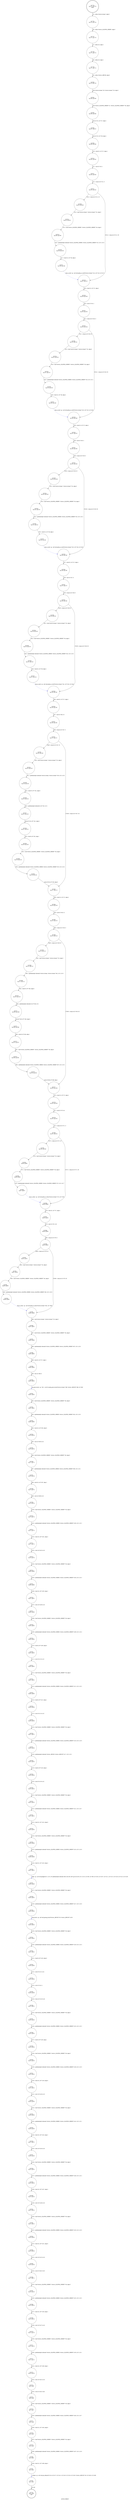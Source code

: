 digraph process_ellipse2 {
label="process_ellipse2"
37793 [label="N37793\n(rp:0, ep:0)\nexit", shape="doublecircle"]
37794 [label="N37794\n(rp:175, ep:175)\nentry", shape="doublecircle"]
37794 -> 37796 [label="%5 = alloca %struct.stream*, align 8"]
37796 [label="N37796\n(rp:174, ep:174)", shape="circle"]
37796 -> 37797 [label="%6 = alloca %struct._ELLIPSE2_ORDER*, align 8"]
37797 [label="N37797\n(rp:173, ep:173)", shape="circle"]
37797 -> 37798 [label="%7 = alloca i32, align 4"]
37798 [label="N37798\n(rp:172, ep:172)", shape="circle"]
37798 -> 37799 [label="%8 = alloca i32, align 4"]
37799 [label="N37799\n(rp:171, ep:171)", shape="circle"]
37799 -> 37800 [label="%9 = alloca %struct._BRUSH, align 8"]
37800 [label="N37800\n(rp:170, ep:170)", shape="circle"]
37800 -> 37802 [label="store %struct.stream* %0, %struct.stream** %5, align 8"]
37802 [label="N37802\n(rp:169, ep:169)", shape="circle"]
37802 -> 37804 [label="store %struct._ELLIPSE2_ORDER* %1, %struct._ELLIPSE2_ORDER** %6, align 8"]
37804 [label="N37804\n(rp:168, ep:168)", shape="circle"]
37804 -> 37806 [label="store i32 %2, i32* %7, align 4"]
37806 [label="N37806\n(rp:167, ep:167)", shape="circle"]
37806 -> 37809 [label="store i32 %3, i32* %8, align 4"]
37809 [label="N37809\n(rp:166, ep:166)", shape="circle"]
37809 -> 37810 [label="%10 = load i32, i32* %7, align 4"]
37810 [label="N37810\n(rp:165, ep:165)", shape="circle"]
37810 -> 37811 [label="%11 = and i32 %10, 1"]
37811 [label="N37811\n(rp:164, ep:164)", shape="circle"]
37811 -> 37812 [label="%12 = icmp ne i32 %11, 0"]
37812 [label="N37812\n(rp:163, ep:163)", shape="circle"]
37812 -> 37983 [label="[%12 = icmp ne i32 %11, 0]"]
37812 -> 37819 [label="[!(%12 = icmp ne i32 %11, 0)]"]
37814 [label="N37814\n(rp:161, ep:161)", shape="circle"]
37814 -> 37815 [label="%15 = load %struct._ELLIPSE2_ORDER*, %struct._ELLIPSE2_ORDER** %6, align 8"]
37815 [label="N37815\n(rp:160, ep:160)", shape="circle"]
37815 -> 37816 [label="%16 = getelementptr inbounds %struct._ELLIPSE2_ORDER, %struct._ELLIPSE2_ORDER* %15, i32 0, i32 0"]
37816 [label="N37816\n(rp:159, ep:159)", shape="circle"]
37816 -> 37817 [label="%17 = load i32, i32* %8, align 4"]
37817 [label="N37817\n(rp:158, ep:158)", shape="circle"]
37817 -> 37819 [label="rdp_in_coord --@-- call void @rdp_in_coord(%struct.stream* %14, i16* %16, i32 %17)", style="dashed", color="blue"]
37819 [label="N37819\n(rp:157, ep:157)", shape="circle"]
37819 -> 37820 [label="%19 = load i32, i32* %7, align 4"]
37820 [label="N37820\n(rp:156, ep:156)", shape="circle"]
37820 -> 37821 [label="%20 = and i32 %19, 2"]
37821 [label="N37821\n(rp:155, ep:155)", shape="circle"]
37821 -> 37822 [label="%21 = icmp ne i32 %20, 0"]
37822 [label="N37822\n(rp:154, ep:154)", shape="circle"]
37822 -> 37985 [label="[%21 = icmp ne i32 %20, 0]"]
37822 -> 37829 [label="[!(%21 = icmp ne i32 %20, 0)]"]
37824 [label="N37824\n(rp:152, ep:152)", shape="circle"]
37824 -> 37825 [label="%24 = load %struct._ELLIPSE2_ORDER*, %struct._ELLIPSE2_ORDER** %6, align 8"]
37825 [label="N37825\n(rp:151, ep:151)", shape="circle"]
37825 -> 37826 [label="%25 = getelementptr inbounds %struct._ELLIPSE2_ORDER, %struct._ELLIPSE2_ORDER* %24, i32 0, i32 1"]
37826 [label="N37826\n(rp:150, ep:150)", shape="circle"]
37826 -> 37827 [label="%26 = load i32, i32* %8, align 4"]
37827 [label="N37827\n(rp:149, ep:149)", shape="circle"]
37827 -> 37829 [label="rdp_in_coord --@-- call void @rdp_in_coord(%struct.stream* %23, i16* %25, i32 %26)", style="dashed", color="blue"]
37829 [label="N37829\n(rp:148, ep:148)", shape="circle"]
37829 -> 37830 [label="%28 = load i32, i32* %7, align 4"]
37830 [label="N37830\n(rp:147, ep:147)", shape="circle"]
37830 -> 37831 [label="%29 = and i32 %28, 4"]
37831 [label="N37831\n(rp:146, ep:146)", shape="circle"]
37831 -> 37832 [label="%30 = icmp ne i32 %29, 0"]
37832 [label="N37832\n(rp:145, ep:145)", shape="circle"]
37832 -> 37987 [label="[%30 = icmp ne i32 %29, 0]"]
37832 -> 37839 [label="[!(%30 = icmp ne i32 %29, 0)]"]
37834 [label="N37834\n(rp:143, ep:143)", shape="circle"]
37834 -> 37835 [label="%33 = load %struct._ELLIPSE2_ORDER*, %struct._ELLIPSE2_ORDER** %6, align 8"]
37835 [label="N37835\n(rp:142, ep:142)", shape="circle"]
37835 -> 37836 [label="%34 = getelementptr inbounds %struct._ELLIPSE2_ORDER, %struct._ELLIPSE2_ORDER* %33, i32 0, i32 2"]
37836 [label="N37836\n(rp:141, ep:141)", shape="circle"]
37836 -> 37837 [label="%35 = load i32, i32* %8, align 4"]
37837 [label="N37837\n(rp:140, ep:140)", shape="circle"]
37837 -> 37839 [label="rdp_in_coord --@-- call void @rdp_in_coord(%struct.stream* %32, i16* %34, i32 %35)", style="dashed", color="blue"]
37839 [label="N37839\n(rp:139, ep:139)", shape="circle"]
37839 -> 37840 [label="%37 = load i32, i32* %7, align 4"]
37840 [label="N37840\n(rp:138, ep:138)", shape="circle"]
37840 -> 37841 [label="%38 = and i32 %37, 8"]
37841 [label="N37841\n(rp:137, ep:137)", shape="circle"]
37841 -> 37842 [label="%39 = icmp ne i32 %38, 0"]
37842 [label="N37842\n(rp:136, ep:136)", shape="circle"]
37842 -> 37989 [label="[%39 = icmp ne i32 %38, 0]"]
37842 -> 37849 [label="[!(%39 = icmp ne i32 %38, 0)]"]
37844 [label="N37844\n(rp:134, ep:134)", shape="circle"]
37844 -> 37845 [label="%42 = load %struct._ELLIPSE2_ORDER*, %struct._ELLIPSE2_ORDER** %6, align 8"]
37845 [label="N37845\n(rp:133, ep:133)", shape="circle"]
37845 -> 37846 [label="%43 = getelementptr inbounds %struct._ELLIPSE2_ORDER, %struct._ELLIPSE2_ORDER* %42, i32 0, i32 3"]
37846 [label="N37846\n(rp:132, ep:132)", shape="circle"]
37846 -> 37847 [label="%44 = load i32, i32* %8, align 4"]
37847 [label="N37847\n(rp:131, ep:131)", shape="circle"]
37847 -> 37849 [label="rdp_in_coord --@-- call void @rdp_in_coord(%struct.stream* %41, i16* %43, i32 %44)", style="dashed", color="blue"]
37849 [label="N37849\n(rp:130, ep:130)", shape="circle"]
37849 -> 37850 [label="%46 = load i32, i32* %7, align 4"]
37850 [label="N37850\n(rp:129, ep:129)", shape="circle"]
37850 -> 37851 [label="%47 = and i32 %46, 16"]
37851 [label="N37851\n(rp:128, ep:128)", shape="circle"]
37851 -> 37852 [label="%48 = icmp ne i32 %47, 0"]
37852 [label="N37852\n(rp:127, ep:127)", shape="circle"]
37852 -> 37991 [label="[%48 = icmp ne i32 %47, 0]"]
37852 -> 37863 [label="[!(%48 = icmp ne i32 %47, 0)]"]
37854 [label="N37854\n(rp:125, ep:125)", shape="circle"]
37854 -> 37855 [label="%51 = getelementptr inbounds %struct.stream, %struct.stream* %50, i32 0, i32 0"]
37855 [label="N37855\n(rp:124, ep:124)", shape="circle"]
37855 -> 37856 [label="%52 = load i8*, i8** %51, align 8"]
37856 [label="N37856\n(rp:123, ep:123)", shape="circle"]
37856 -> 37857 [label="%53 = getelementptr inbounds i8, i8* %52, i32 1"]
37857 [label="N37857\n(rp:122, ep:122)", shape="circle"]
37857 -> 37858 [label="store i8* %53, i8** %51, align 8"]
37858 [label="N37858\n(rp:121, ep:121)", shape="circle"]
37858 -> 37859 [label="%54 = load i8, i8* %52, align 1"]
37859 [label="N37859\n(rp:120, ep:120)", shape="circle"]
37859 -> 37860 [label="%55 = load %struct._ELLIPSE2_ORDER*, %struct._ELLIPSE2_ORDER** %6, align 8"]
37860 [label="N37860\n(rp:119, ep:119)", shape="circle"]
37860 -> 37861 [label="%56 = getelementptr inbounds %struct._ELLIPSE2_ORDER, %struct._ELLIPSE2_ORDER* %55, i32 0, i32 4"]
37861 [label="N37861\n(rp:118, ep:118)", shape="circle"]
37861 -> 37863 [label="store i8 %54, i8* %56, align 8"]
37863 [label="N37863\n(rp:117, ep:117)", shape="circle"]
37863 -> 37864 [label="%58 = load i32, i32* %7, align 4"]
37864 [label="N37864\n(rp:116, ep:116)", shape="circle"]
37864 -> 37865 [label="%59 = and i32 %58, 32"]
37865 [label="N37865\n(rp:115, ep:115)", shape="circle"]
37865 -> 37866 [label="%60 = icmp ne i32 %59, 0"]
37866 [label="N37866\n(rp:114, ep:114)", shape="circle"]
37866 -> 37993 [label="[%60 = icmp ne i32 %59, 0]"]
37866 -> 37877 [label="[!(%60 = icmp ne i32 %59, 0)]"]
37868 [label="N37868\n(rp:112, ep:112)", shape="circle"]
37868 -> 37869 [label="%63 = getelementptr inbounds %struct.stream, %struct.stream* %62, i32 0, i32 0"]
37869 [label="N37869\n(rp:111, ep:111)", shape="circle"]
37869 -> 37870 [label="%64 = load i8*, i8** %63, align 8"]
37870 [label="N37870\n(rp:110, ep:110)", shape="circle"]
37870 -> 37871 [label="%65 = getelementptr inbounds i8, i8* %64, i32 1"]
37871 [label="N37871\n(rp:109, ep:109)", shape="circle"]
37871 -> 37872 [label="store i8* %65, i8** %63, align 8"]
37872 [label="N37872\n(rp:108, ep:108)", shape="circle"]
37872 -> 37873 [label="%66 = load i8, i8* %64, align 1"]
37873 [label="N37873\n(rp:107, ep:107)", shape="circle"]
37873 -> 37874 [label="%67 = load %struct._ELLIPSE2_ORDER*, %struct._ELLIPSE2_ORDER** %6, align 8"]
37874 [label="N37874\n(rp:106, ep:106)", shape="circle"]
37874 -> 37875 [label="%68 = getelementptr inbounds %struct._ELLIPSE2_ORDER, %struct._ELLIPSE2_ORDER* %67, i32 0, i32 5"]
37875 [label="N37875\n(rp:105, ep:105)", shape="circle"]
37875 -> 37877 [label="store i8 %66, i8* %68, align 1"]
37877 [label="N37877\n(rp:104, ep:104)", shape="circle"]
37877 -> 37878 [label="%70 = load i32, i32* %7, align 4"]
37878 [label="N37878\n(rp:103, ep:103)", shape="circle"]
37878 -> 37879 [label="%71 = and i32 %70, 64"]
37879 [label="N37879\n(rp:102, ep:102)", shape="circle"]
37879 -> 37880 [label="%72 = icmp ne i32 %71, 0"]
37880 [label="N37880\n(rp:101, ep:101)", shape="circle"]
37880 -> 37995 [label="[%72 = icmp ne i32 %71, 0]"]
37880 -> 37886 [label="[!(%72 = icmp ne i32 %71, 0)]"]
37882 [label="N37882\n(rp:99, ep:99)", shape="circle"]
37882 -> 37883 [label="%75 = load %struct._ELLIPSE2_ORDER*, %struct._ELLIPSE2_ORDER** %6, align 8"]
37883 [label="N37883\n(rp:98, ep:98)", shape="circle"]
37883 -> 37884 [label="%76 = getelementptr inbounds %struct._ELLIPSE2_ORDER, %struct._ELLIPSE2_ORDER* %75, i32 0, i32 7"]
37884 [label="N37884\n(rp:97, ep:97)", shape="circle"]
37884 -> 37886 [label="rdp_in_colour --@-- call void @rdp_in_colour(%struct.stream* %74, i32* %76)", style="dashed", color="blue"]
37886 [label="N37886\n(rp:96, ep:96)", shape="circle"]
37886 -> 37887 [label="%78 = load i32, i32* %7, align 4"]
37887 [label="N37887\n(rp:95, ep:95)", shape="circle"]
37887 -> 37888 [label="%79 = and i32 %78, 128"]
37888 [label="N37888\n(rp:94, ep:94)", shape="circle"]
37888 -> 37889 [label="%80 = icmp ne i32 %79, 0"]
37889 [label="N37889\n(rp:93, ep:93)", shape="circle"]
37889 -> 37997 [label="[%80 = icmp ne i32 %79, 0]"]
37889 -> 37895 [label="[!(%80 = icmp ne i32 %79, 0)]"]
37891 [label="N37891\n(rp:91, ep:91)", shape="circle"]
37891 -> 37892 [label="%83 = load %struct._ELLIPSE2_ORDER*, %struct._ELLIPSE2_ORDER** %6, align 8"]
37892 [label="N37892\n(rp:90, ep:90)", shape="circle"]
37892 -> 37893 [label="%84 = getelementptr inbounds %struct._ELLIPSE2_ORDER, %struct._ELLIPSE2_ORDER* %83, i32 0, i32 8"]
37893 [label="N37893\n(rp:89, ep:89)", shape="circle"]
37893 -> 37895 [label="rdp_in_colour --@-- call void @rdp_in_colour(%struct.stream* %82, i32* %84)", style="dashed", color="blue"]
37895 [label="N37895\n(rp:88, ep:88)", shape="circle"]
37895 -> 37896 [label="%86 = load %struct.stream*, %struct.stream** %5, align 8"]
37896 [label="N37896\n(rp:87, ep:87)", shape="circle"]
37896 -> 37897 [label="%87 = load %struct._ELLIPSE2_ORDER*, %struct._ELLIPSE2_ORDER** %6, align 8"]
37897 [label="N37897\n(rp:86, ep:86)", shape="circle"]
37897 -> 37898 [label="%88 = getelementptr inbounds %struct._ELLIPSE2_ORDER, %struct._ELLIPSE2_ORDER* %87, i32 0, i32 6"]
37898 [label="N37898\n(rp:85, ep:85)", shape="circle"]
37898 -> 37899 [label="%89 = load i32, i32* %7, align 4"]
37899 [label="N37899\n(rp:84, ep:84)", shape="circle"]
37899 -> 37900 [label="%90 = lshr i32 %89, 8"]
37900 [label="N37900\n(rp:83, ep:83)", shape="circle"]
37900 -> 37901 [label="rdp_parse_brush --@-- %91 = call i32 @rdp_parse_brush(%struct.stream* %86, %struct._BRUSH* %88, i32 %90)", style="dashed", color="blue"]
37901 [label="N37901\n(rp:82, ep:82)", shape="circle"]
37901 -> 37902 [label="%92 = load %struct._ELLIPSE2_ORDER*, %struct._ELLIPSE2_ORDER** %6, align 8"]
37902 [label="N37902\n(rp:81, ep:81)", shape="circle"]
37902 -> 37903 [label="%93 = getelementptr inbounds %struct._ELLIPSE2_ORDER, %struct._ELLIPSE2_ORDER* %92, i32 0, i32 0"]
37903 [label="N37903\n(rp:80, ep:80)", shape="circle"]
37903 -> 37904 [label="%94 = load i16, i16* %93, align 8"]
37904 [label="N37904\n(rp:79, ep:79)", shape="circle"]
37904 -> 37905 [label="%95 = sext i16 %94 to i32"]
37905 [label="N37905\n(rp:78, ep:78)", shape="circle"]
37905 -> 37906 [label="%96 = load %struct._ELLIPSE2_ORDER*, %struct._ELLIPSE2_ORDER** %6, align 8"]
37906 [label="N37906\n(rp:77, ep:77)", shape="circle"]
37906 -> 37907 [label="%97 = getelementptr inbounds %struct._ELLIPSE2_ORDER, %struct._ELLIPSE2_ORDER* %96, i32 0, i32 1"]
37907 [label="N37907\n(rp:76, ep:76)", shape="circle"]
37907 -> 37908 [label="%98 = load i16, i16* %97, align 2"]
37908 [label="N37908\n(rp:75, ep:75)", shape="circle"]
37908 -> 37909 [label="%99 = sext i16 %98 to i32"]
37909 [label="N37909\n(rp:74, ep:74)", shape="circle"]
37909 -> 37910 [label="%100 = load %struct._ELLIPSE2_ORDER*, %struct._ELLIPSE2_ORDER** %6, align 8"]
37910 [label="N37910\n(rp:73, ep:73)", shape="circle"]
37910 -> 37911 [label="%101 = getelementptr inbounds %struct._ELLIPSE2_ORDER, %struct._ELLIPSE2_ORDER* %100, i32 0, i32 2"]
37911 [label="N37911\n(rp:72, ep:72)", shape="circle"]
37911 -> 37912 [label="%102 = load i16, i16* %101, align 4"]
37912 [label="N37912\n(rp:71, ep:71)", shape="circle"]
37912 -> 37913 [label="%103 = sext i16 %102 to i32"]
37913 [label="N37913\n(rp:70, ep:70)", shape="circle"]
37913 -> 37914 [label="%104 = load %struct._ELLIPSE2_ORDER*, %struct._ELLIPSE2_ORDER** %6, align 8"]
37914 [label="N37914\n(rp:69, ep:69)", shape="circle"]
37914 -> 37915 [label="%105 = getelementptr inbounds %struct._ELLIPSE2_ORDER, %struct._ELLIPSE2_ORDER* %104, i32 0, i32 3"]
37915 [label="N37915\n(rp:68, ep:68)", shape="circle"]
37915 -> 37916 [label="%106 = load i16, i16* %105, align 2"]
37916 [label="N37916\n(rp:67, ep:67)", shape="circle"]
37916 -> 37917 [label="%107 = sext i16 %106 to i32"]
37917 [label="N37917\n(rp:66, ep:66)", shape="circle"]
37917 -> 37918 [label="%108 = load %struct._ELLIPSE2_ORDER*, %struct._ELLIPSE2_ORDER** %6, align 8"]
37918 [label="N37918\n(rp:65, ep:65)", shape="circle"]
37918 -> 37919 [label="%109 = getelementptr inbounds %struct._ELLIPSE2_ORDER, %struct._ELLIPSE2_ORDER* %108, i32 0, i32 4"]
37919 [label="N37919\n(rp:64, ep:64)", shape="circle"]
37919 -> 37920 [label="%110 = load i8, i8* %109, align 8"]
37920 [label="N37920\n(rp:63, ep:63)", shape="circle"]
37920 -> 37921 [label="%111 = zext i8 %110 to i32"]
37921 [label="N37921\n(rp:62, ep:62)", shape="circle"]
37921 -> 37922 [label="%112 = load %struct._ELLIPSE2_ORDER*, %struct._ELLIPSE2_ORDER** %6, align 8"]
37922 [label="N37922\n(rp:61, ep:61)", shape="circle"]
37922 -> 37923 [label="%113 = getelementptr inbounds %struct._ELLIPSE2_ORDER, %struct._ELLIPSE2_ORDER* %112, i32 0, i32 5"]
37923 [label="N37923\n(rp:60, ep:60)", shape="circle"]
37923 -> 37924 [label="%114 = load i8, i8* %113, align 1"]
37924 [label="N37924\n(rp:59, ep:59)", shape="circle"]
37924 -> 37925 [label="%115 = zext i8 %114 to i32"]
37925 [label="N37925\n(rp:58, ep:58)", shape="circle"]
37925 -> 37926 [label="%116 = load %struct._ELLIPSE2_ORDER*, %struct._ELLIPSE2_ORDER** %6, align 8"]
37926 [label="N37926\n(rp:57, ep:57)", shape="circle"]
37926 -> 37927 [label="%117 = getelementptr inbounds %struct._ELLIPSE2_ORDER, %struct._ELLIPSE2_ORDER* %116, i32 0, i32 6"]
37927 [label="N37927\n(rp:56, ep:56)", shape="circle"]
37927 -> 37928 [label="%118 = getelementptr inbounds %struct._BRUSH, %struct._BRUSH* %117, i32 0, i32 2"]
37928 [label="N37928\n(rp:55, ep:55)", shape="circle"]
37928 -> 37929 [label="%119 = load i8, i8* %118, align 2"]
37929 [label="N37929\n(rp:54, ep:54)", shape="circle"]
37929 -> 37930 [label="%120 = zext i8 %119 to i32"]
37930 [label="N37930\n(rp:53, ep:53)", shape="circle"]
37930 -> 37931 [label="%121 = load %struct._ELLIPSE2_ORDER*, %struct._ELLIPSE2_ORDER** %6, align 8"]
37931 [label="N37931\n(rp:52, ep:52)", shape="circle"]
37931 -> 37932 [label="%122 = getelementptr inbounds %struct._ELLIPSE2_ORDER, %struct._ELLIPSE2_ORDER* %121, i32 0, i32 7"]
37932 [label="N37932\n(rp:51, ep:51)", shape="circle"]
37932 -> 37933 [label="%123 = load i32, i32* %122, align 8"]
37933 [label="N37933\n(rp:50, ep:50)", shape="circle"]
37933 -> 37934 [label="%124 = load %struct._ELLIPSE2_ORDER*, %struct._ELLIPSE2_ORDER** %6, align 8"]
37934 [label="N37934\n(rp:49, ep:49)", shape="circle"]
37934 -> 37935 [label="%125 = getelementptr inbounds %struct._ELLIPSE2_ORDER, %struct._ELLIPSE2_ORDER* %124, i32 0, i32 8"]
37935 [label="N37935\n(rp:48, ep:48)", shape="circle"]
37935 -> 37936 [label="%126 = load i32, i32* %125, align 4"]
37936 [label="N37936\n(rp:47, ep:47)", shape="circle"]
37936 -> 37937 [label="logger --@-- call void @logger(i32 5, i32 0, i8* getelementptr inbounds ([84 x i8], [84 x i8]* @.str.34.109, i32 0, i32 0), i32 %95, i32 %99, i32 %103, i32 %107, i32 %111, i32 %115, i32 %120, i32 %123, i32 %126)", style="dashed", color="blue"]
37937 [label="N37937\n(rp:46, ep:46)", shape="circle"]
37937 -> 37938 [label="%127 = load %struct._ELLIPSE2_ORDER*, %struct._ELLIPSE2_ORDER** %6, align 8"]
37938 [label="N37938\n(rp:45, ep:45)", shape="circle"]
37938 -> 37939 [label="%128 = getelementptr inbounds %struct._ELLIPSE2_ORDER, %struct._ELLIPSE2_ORDER* %127, i32 0, i32 6"]
37939 [label="N37939\n(rp:44, ep:44)", shape="circle"]
37939 -> 37940 [label="setup_brush --@-- call void @setup_brush(%struct._BRUSH* %9, %struct._BRUSH* %128)", style="dashed", color="blue"]
37940 [label="N37940\n(rp:43, ep:43)", shape="circle"]
37940 -> 37941 [label="%129 = load %struct._ELLIPSE2_ORDER*, %struct._ELLIPSE2_ORDER** %6, align 8"]
37941 [label="N37941\n(rp:42, ep:42)", shape="circle"]
37941 -> 37942 [label="%130 = getelementptr inbounds %struct._ELLIPSE2_ORDER, %struct._ELLIPSE2_ORDER* %129, i32 0, i32 4"]
37942 [label="N37942\n(rp:41, ep:41)", shape="circle"]
37942 -> 37943 [label="%131 = load i8, i8* %130, align 8"]
37943 [label="N37943\n(rp:40, ep:40)", shape="circle"]
37943 -> 37944 [label="%132 = zext i8 %131 to i32"]
37944 [label="N37944\n(rp:39, ep:39)", shape="circle"]
37944 -> 37945 [label="%133 = sub i32 %132, 1"]
37945 [label="N37945\n(rp:38, ep:38)", shape="circle"]
37945 -> 37946 [label="%134 = trunc i32 %133 to i8"]
37946 [label="N37946\n(rp:37, ep:37)", shape="circle"]
37946 -> 37947 [label="%135 = load %struct._ELLIPSE2_ORDER*, %struct._ELLIPSE2_ORDER** %6, align 8"]
37947 [label="N37947\n(rp:36, ep:36)", shape="circle"]
37947 -> 37948 [label="%136 = getelementptr inbounds %struct._ELLIPSE2_ORDER, %struct._ELLIPSE2_ORDER* %135, i32 0, i32 5"]
37948 [label="N37948\n(rp:35, ep:35)", shape="circle"]
37948 -> 37949 [label="%137 = load i8, i8* %136, align 1"]
37949 [label="N37949\n(rp:34, ep:34)", shape="circle"]
37949 -> 37950 [label="%138 = load %struct._ELLIPSE2_ORDER*, %struct._ELLIPSE2_ORDER** %6, align 8"]
37950 [label="N37950\n(rp:33, ep:33)", shape="circle"]
37950 -> 37951 [label="%139 = getelementptr inbounds %struct._ELLIPSE2_ORDER, %struct._ELLIPSE2_ORDER* %138, i32 0, i32 0"]
37951 [label="N37951\n(rp:32, ep:32)", shape="circle"]
37951 -> 37952 [label="%140 = load i16, i16* %139, align 8"]
37952 [label="N37952\n(rp:31, ep:31)", shape="circle"]
37952 -> 37953 [label="%141 = sext i16 %140 to i32"]
37953 [label="N37953\n(rp:30, ep:30)", shape="circle"]
37953 -> 37954 [label="%142 = load %struct._ELLIPSE2_ORDER*, %struct._ELLIPSE2_ORDER** %6, align 8"]
37954 [label="N37954\n(rp:29, ep:29)", shape="circle"]
37954 -> 37955 [label="%143 = getelementptr inbounds %struct._ELLIPSE2_ORDER, %struct._ELLIPSE2_ORDER* %142, i32 0, i32 1"]
37955 [label="N37955\n(rp:28, ep:28)", shape="circle"]
37955 -> 37956 [label="%144 = load i16, i16* %143, align 2"]
37956 [label="N37956\n(rp:27, ep:27)", shape="circle"]
37956 -> 37957 [label="%145 = sext i16 %144 to i32"]
37957 [label="N37957\n(rp:26, ep:26)", shape="circle"]
37957 -> 37958 [label="%146 = load %struct._ELLIPSE2_ORDER*, %struct._ELLIPSE2_ORDER** %6, align 8"]
37958 [label="N37958\n(rp:25, ep:25)", shape="circle"]
37958 -> 37959 [label="%147 = getelementptr inbounds %struct._ELLIPSE2_ORDER, %struct._ELLIPSE2_ORDER* %146, i32 0, i32 2"]
37959 [label="N37959\n(rp:24, ep:24)", shape="circle"]
37959 -> 37960 [label="%148 = load i16, i16* %147, align 4"]
37960 [label="N37960\n(rp:23, ep:23)", shape="circle"]
37960 -> 37961 [label="%149 = sext i16 %148 to i32"]
37961 [label="N37961\n(rp:22, ep:22)", shape="circle"]
37961 -> 37962 [label="%150 = load %struct._ELLIPSE2_ORDER*, %struct._ELLIPSE2_ORDER** %6, align 8"]
37962 [label="N37962\n(rp:21, ep:21)", shape="circle"]
37962 -> 37963 [label="%151 = getelementptr inbounds %struct._ELLIPSE2_ORDER, %struct._ELLIPSE2_ORDER* %150, i32 0, i32 0"]
37963 [label="N37963\n(rp:20, ep:20)", shape="circle"]
37963 -> 37964 [label="%152 = load i16, i16* %151, align 8"]
37964 [label="N37964\n(rp:19, ep:19)", shape="circle"]
37964 -> 37965 [label="%153 = sext i16 %152 to i32"]
37965 [label="N37965\n(rp:18, ep:18)", shape="circle"]
37965 -> 37966 [label="%154 = sub i32 %149, %153"]
37966 [label="N37966\n(rp:17, ep:17)", shape="circle"]
37966 -> 37967 [label="%155 = load %struct._ELLIPSE2_ORDER*, %struct._ELLIPSE2_ORDER** %6, align 8"]
37967 [label="N37967\n(rp:16, ep:16)", shape="circle"]
37967 -> 37968 [label="%156 = getelementptr inbounds %struct._ELLIPSE2_ORDER, %struct._ELLIPSE2_ORDER* %155, i32 0, i32 3"]
37968 [label="N37968\n(rp:15, ep:15)", shape="circle"]
37968 -> 37969 [label="%157 = load i16, i16* %156, align 2"]
37969 [label="N37969\n(rp:14, ep:14)", shape="circle"]
37969 -> 37970 [label="%158 = sext i16 %157 to i32"]
37970 [label="N37970\n(rp:13, ep:13)", shape="circle"]
37970 -> 37971 [label="%159 = load %struct._ELLIPSE2_ORDER*, %struct._ELLIPSE2_ORDER** %6, align 8"]
37971 [label="N37971\n(rp:12, ep:12)", shape="circle"]
37971 -> 37972 [label="%160 = getelementptr inbounds %struct._ELLIPSE2_ORDER, %struct._ELLIPSE2_ORDER* %159, i32 0, i32 1"]
37972 [label="N37972\n(rp:11, ep:11)", shape="circle"]
37972 -> 37973 [label="%161 = load i16, i16* %160, align 2"]
37973 [label="N37973\n(rp:10, ep:10)", shape="circle"]
37973 -> 37974 [label="%162 = sext i16 %161 to i32"]
37974 [label="N37974\n(rp:9, ep:9)", shape="circle"]
37974 -> 37975 [label="%163 = sub i32 %158, %162"]
37975 [label="N37975\n(rp:8, ep:8)", shape="circle"]
37975 -> 37976 [label="%164 = load %struct._ELLIPSE2_ORDER*, %struct._ELLIPSE2_ORDER** %6, align 8"]
37976 [label="N37976\n(rp:7, ep:7)", shape="circle"]
37976 -> 37977 [label="%165 = getelementptr inbounds %struct._ELLIPSE2_ORDER, %struct._ELLIPSE2_ORDER* %164, i32 0, i32 7"]
37977 [label="N37977\n(rp:6, ep:6)", shape="circle"]
37977 -> 37978 [label="%166 = load i32, i32* %165, align 8"]
37978 [label="N37978\n(rp:5, ep:5)", shape="circle"]
37978 -> 37979 [label="%167 = load %struct._ELLIPSE2_ORDER*, %struct._ELLIPSE2_ORDER** %6, align 8"]
37979 [label="N37979\n(rp:4, ep:4)", shape="circle"]
37979 -> 37980 [label="%168 = getelementptr inbounds %struct._ELLIPSE2_ORDER, %struct._ELLIPSE2_ORDER* %167, i32 0, i32 8"]
37980 [label="N37980\n(rp:3, ep:3)", shape="circle"]
37980 -> 37981 [label="%169 = load i32, i32* %168, align 4"]
37981 [label="N37981\n(rp:2, ep:2)", shape="circle"]
37981 -> 37982 [label="ui_ellipse --@-- call void @ui_ellipse(i8 %134, i8 %137, i32 %141, i32 %145, i32 %154, i32 %163, %struct._BRUSH* %9, i32 %166, i32 %169)", style="dashed", color="blue"]
37982 [label="N37982\n(rp:1, ep:1)", shape="circle"]
37982 -> 37793 [label="ret void"]
37983 [label="N37983\n(rp:162, ep:162)", shape="circle"]
37983 -> 37814 [label="%14 = load %struct.stream*, %struct.stream** %5, align 8"]
37985 [label="N37985\n(rp:153, ep:153)", shape="circle"]
37985 -> 37824 [label="%23 = load %struct.stream*, %struct.stream** %5, align 8"]
37987 [label="N37987\n(rp:144, ep:144)", shape="circle"]
37987 -> 37834 [label="%32 = load %struct.stream*, %struct.stream** %5, align 8"]
37989 [label="N37989\n(rp:135, ep:135)", shape="circle"]
37989 -> 37844 [label="%41 = load %struct.stream*, %struct.stream** %5, align 8"]
37991 [label="N37991\n(rp:126, ep:126)", shape="circle"]
37991 -> 37854 [label="%50 = load %struct.stream*, %struct.stream** %5, align 8"]
37993 [label="N37993\n(rp:113, ep:113)", shape="circle"]
37993 -> 37868 [label="%62 = load %struct.stream*, %struct.stream** %5, align 8"]
37995 [label="N37995\n(rp:100, ep:100)", shape="circle"]
37995 -> 37882 [label="%74 = load %struct.stream*, %struct.stream** %5, align 8"]
37997 [label="N37997\n(rp:92, ep:92)", shape="circle"]
37997 -> 37891 [label="%82 = load %struct.stream*, %struct.stream** %5, align 8"]
}
